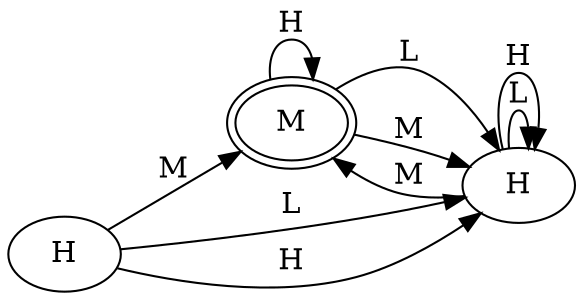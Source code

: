 digraph 303 {
rankdir = LR
0 [peripheries = 2]

0 [label = "M"]
0 -> 2 [label = "L"]
0 -> 2 [label = "M"]
0 -> 0 [label = "H"]

1 [label = "H"]
1 -> 2 [label = "L"]
1 -> 0 [label = "M"]
1 -> 2 [label = "H"]

2 [label = "H"]
2 -> 2 [label = "L"]
2 -> 0 [label = "M"]
2 -> 2 [label = "H"]

}
